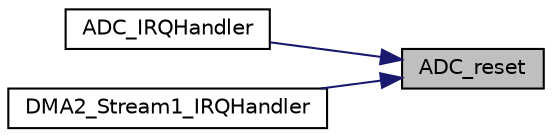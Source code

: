 digraph "ADC_reset"
{
 // LATEX_PDF_SIZE
  edge [fontname="Helvetica",fontsize="10",labelfontname="Helvetica",labelfontsize="10"];
  node [fontname="Helvetica",fontsize="10",shape=record];
  rankdir="RL";
  Node1 [label="ADC_reset",height=0.2,width=0.4,color="black", fillcolor="grey75", style="filled", fontcolor="black",tooltip="Resets the ADCs and the timer."];
  Node1 -> Node2 [dir="back",color="midnightblue",fontsize="10",style="solid",fontname="Helvetica"];
  Node2 [label="ADC_IRQHandler",height=0.2,width=0.4,color="black", fillcolor="white", style="filled",URL="$measuring_8c.html#a06406eadf297fa89a6eaf9586b227a69",tooltip="Interrupt handler for the ADCs."];
  Node1 -> Node3 [dir="back",color="midnightblue",fontsize="10",style="solid",fontname="Helvetica"];
  Node3 [label="DMA2_Stream1_IRQHandler",height=0.2,width=0.4,color="black", fillcolor="white", style="filled",URL="$measuring_8c.html#adab6f3e22e90bd5b1ceebb98022abdf2",tooltip="Interrupt handler for DMA2 Stream1."];
}
